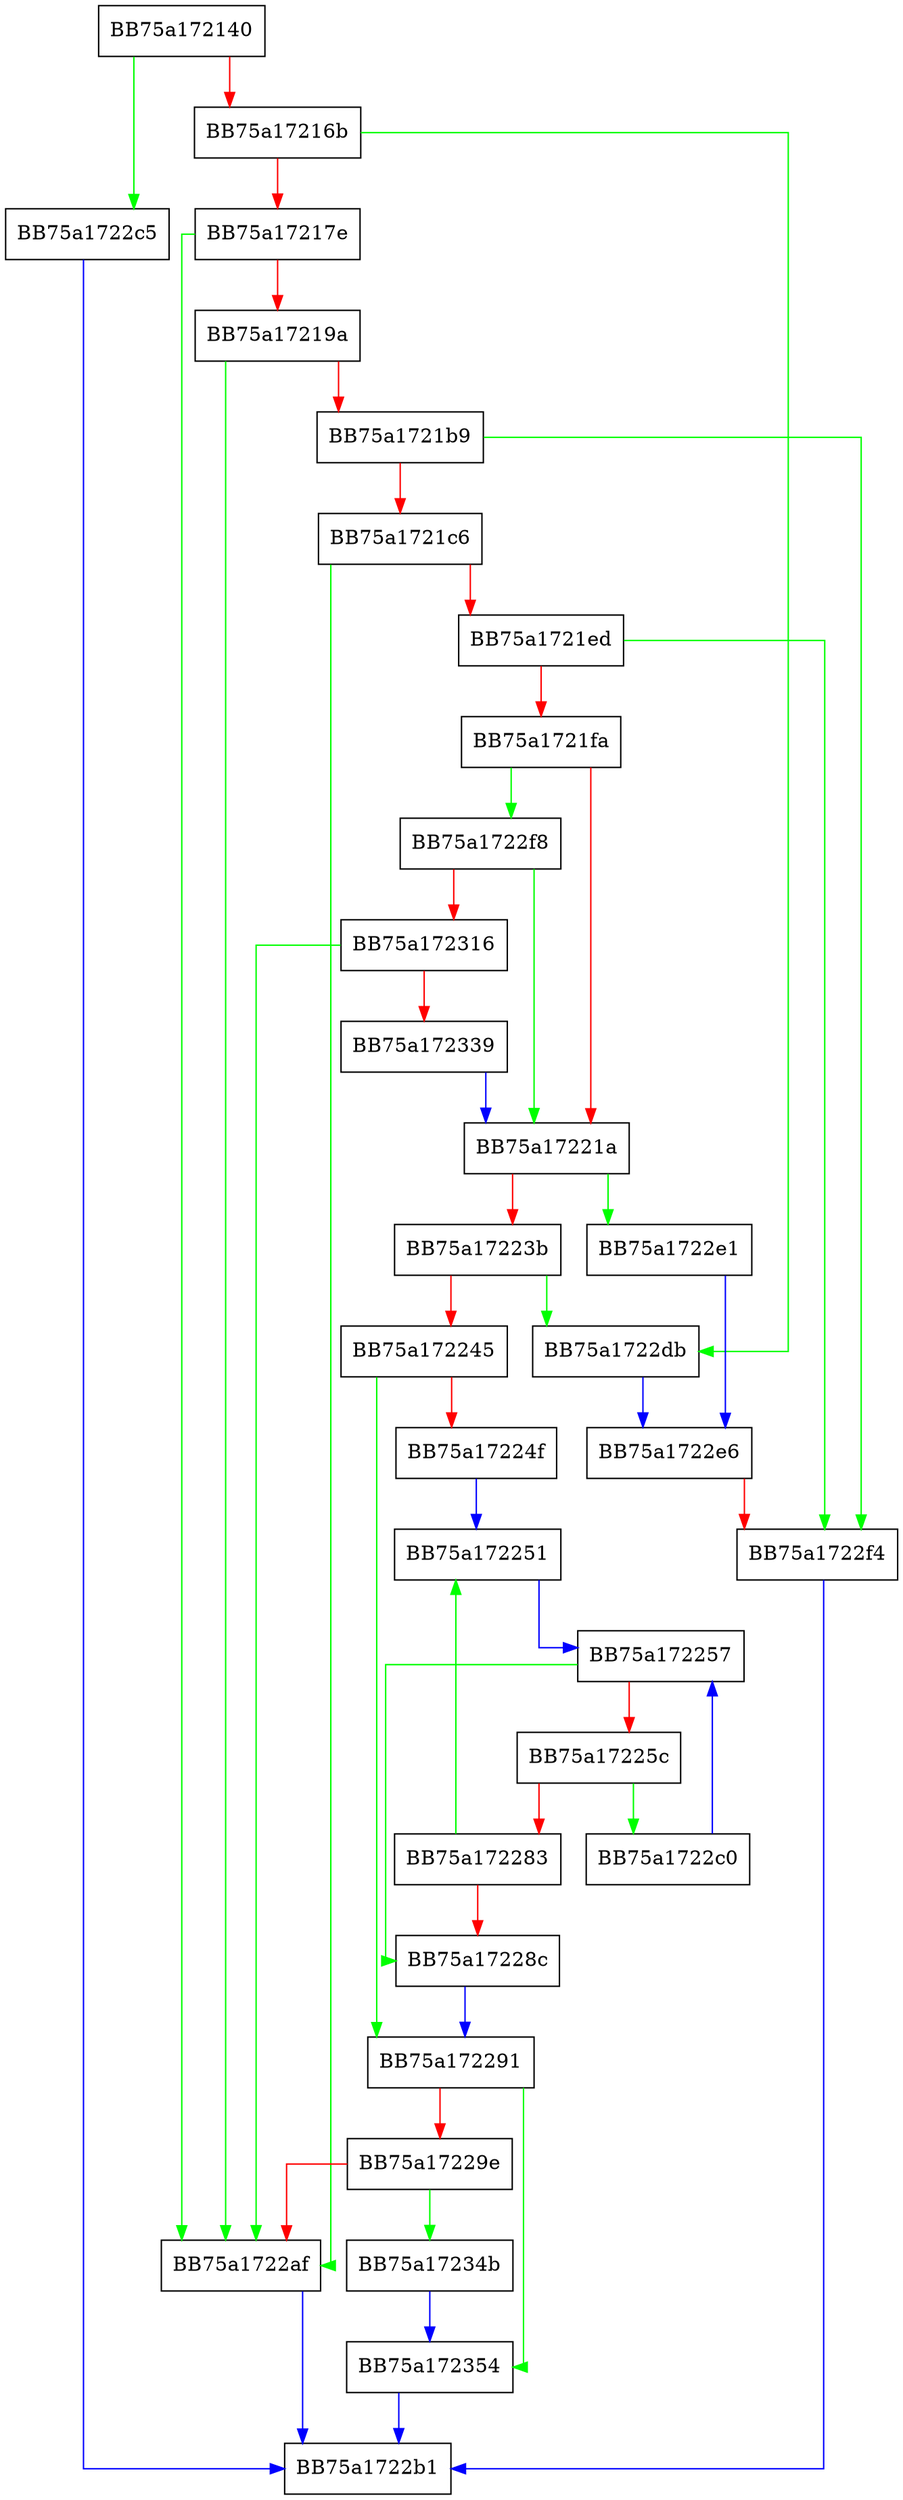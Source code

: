 digraph indexOf {
  node [shape="box"];
  graph [splines=ortho];
  BB75a172140 -> BB75a1722c5 [color="green"];
  BB75a172140 -> BB75a17216b [color="red"];
  BB75a17216b -> BB75a1722db [color="green"];
  BB75a17216b -> BB75a17217e [color="red"];
  BB75a17217e -> BB75a1722af [color="green"];
  BB75a17217e -> BB75a17219a [color="red"];
  BB75a17219a -> BB75a1722af [color="green"];
  BB75a17219a -> BB75a1721b9 [color="red"];
  BB75a1721b9 -> BB75a1722f4 [color="green"];
  BB75a1721b9 -> BB75a1721c6 [color="red"];
  BB75a1721c6 -> BB75a1722af [color="green"];
  BB75a1721c6 -> BB75a1721ed [color="red"];
  BB75a1721ed -> BB75a1722f4 [color="green"];
  BB75a1721ed -> BB75a1721fa [color="red"];
  BB75a1721fa -> BB75a1722f8 [color="green"];
  BB75a1721fa -> BB75a17221a [color="red"];
  BB75a17221a -> BB75a1722e1 [color="green"];
  BB75a17221a -> BB75a17223b [color="red"];
  BB75a17223b -> BB75a1722db [color="green"];
  BB75a17223b -> BB75a172245 [color="red"];
  BB75a172245 -> BB75a172291 [color="green"];
  BB75a172245 -> BB75a17224f [color="red"];
  BB75a17224f -> BB75a172251 [color="blue"];
  BB75a172251 -> BB75a172257 [color="blue"];
  BB75a172257 -> BB75a17228c [color="green"];
  BB75a172257 -> BB75a17225c [color="red"];
  BB75a17225c -> BB75a1722c0 [color="green"];
  BB75a17225c -> BB75a172283 [color="red"];
  BB75a172283 -> BB75a172251 [color="green"];
  BB75a172283 -> BB75a17228c [color="red"];
  BB75a17228c -> BB75a172291 [color="blue"];
  BB75a172291 -> BB75a172354 [color="green"];
  BB75a172291 -> BB75a17229e [color="red"];
  BB75a17229e -> BB75a17234b [color="green"];
  BB75a17229e -> BB75a1722af [color="red"];
  BB75a1722af -> BB75a1722b1 [color="blue"];
  BB75a1722c0 -> BB75a172257 [color="blue"];
  BB75a1722c5 -> BB75a1722b1 [color="blue"];
  BB75a1722db -> BB75a1722e6 [color="blue"];
  BB75a1722e1 -> BB75a1722e6 [color="blue"];
  BB75a1722e6 -> BB75a1722f4 [color="red"];
  BB75a1722f4 -> BB75a1722b1 [color="blue"];
  BB75a1722f8 -> BB75a17221a [color="green"];
  BB75a1722f8 -> BB75a172316 [color="red"];
  BB75a172316 -> BB75a1722af [color="green"];
  BB75a172316 -> BB75a172339 [color="red"];
  BB75a172339 -> BB75a17221a [color="blue"];
  BB75a17234b -> BB75a172354 [color="blue"];
  BB75a172354 -> BB75a1722b1 [color="blue"];
}